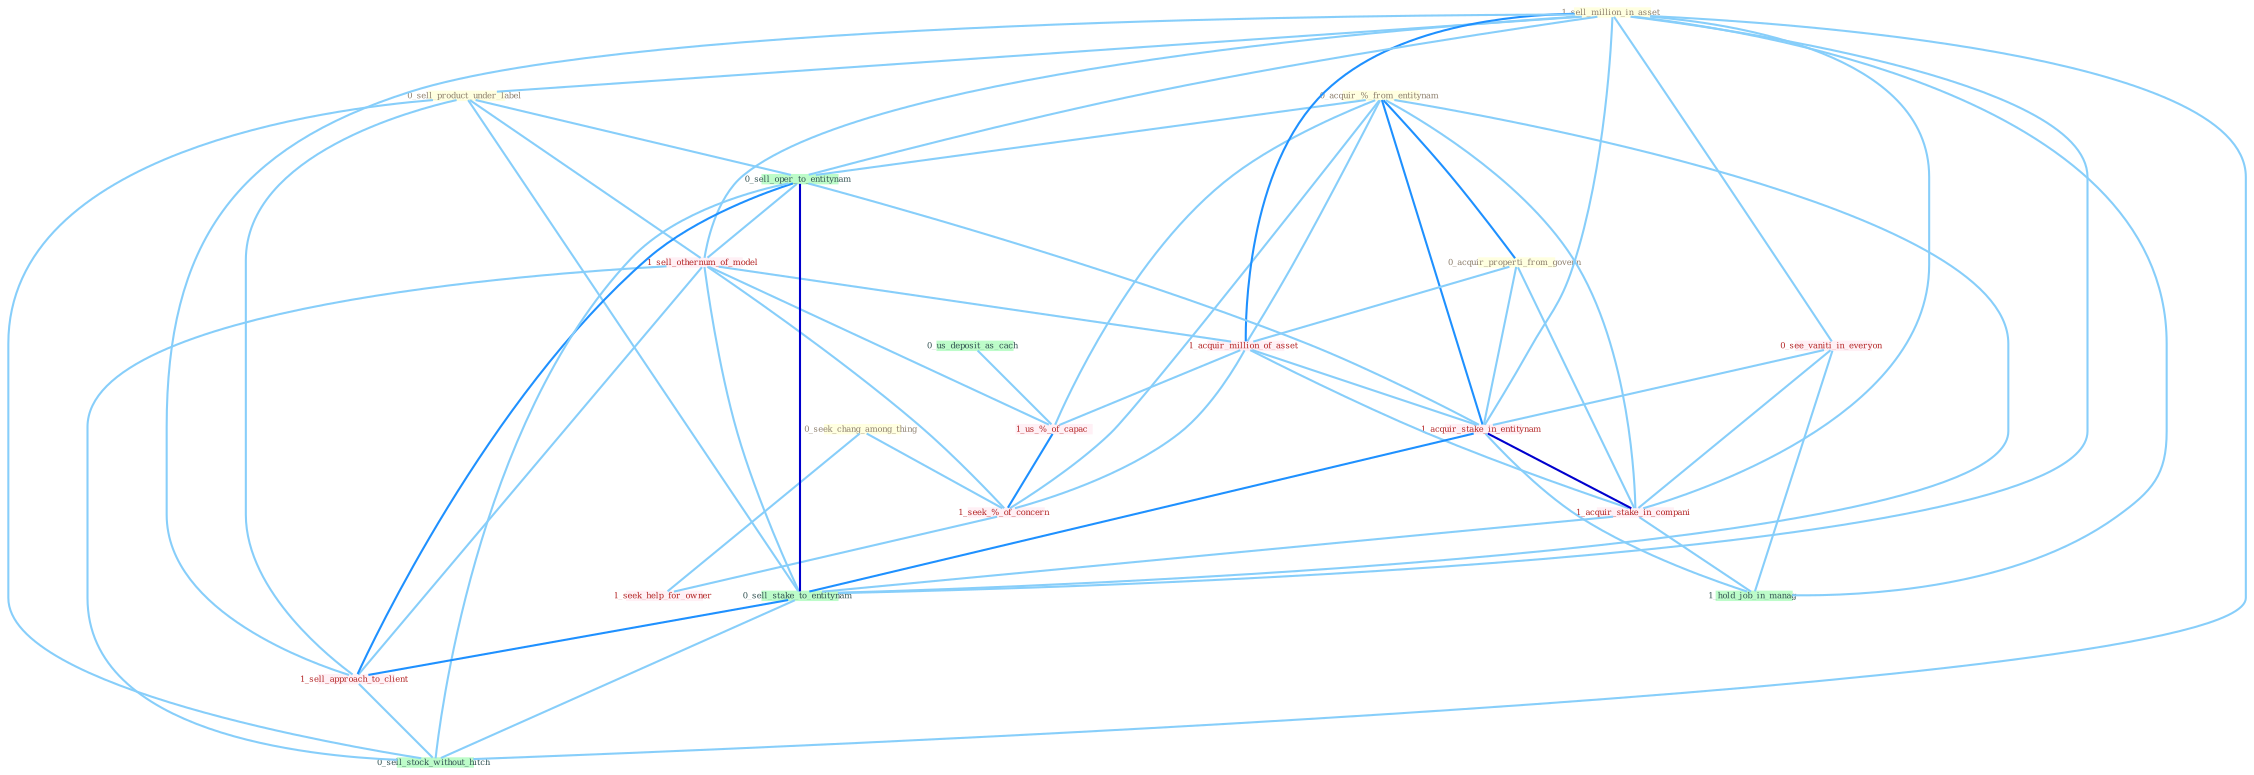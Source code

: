 Graph G{ 
    node
    [shape=polygon,style=filled,width=.5,height=.06,color="#BDFCC9",fixedsize=true,fontsize=4,
    fontcolor="#2f4f4f"];
    {node
    [color="#ffffe0", fontcolor="#8b7d6b"] "0_seek_chang_among_thing " "0_acquir_%_from_entitynam " "1_sell_million_in_asset " "0_acquir_properti_from_govern " "0_sell_product_under_label "}
{node [color="#fff0f5", fontcolor="#b22222"] "1_sell_othernum_of_model " "0_see_vaniti_in_everyon " "1_acquir_million_of_asset " "1_acquir_stake_in_entitynam " "1_acquir_stake_in_compani " "1_us_%_of_capac " "1_sell_approach_to_client " "1_seek_%_of_concern " "1_seek_help_for_owner "}
edge [color="#B0E2FF"];

	"0_seek_chang_among_thing " -- "1_seek_%_of_concern " [w="1", color="#87cefa" ];
	"0_seek_chang_among_thing " -- "1_seek_help_for_owner " [w="1", color="#87cefa" ];
	"0_acquir_%_from_entitynam " -- "0_acquir_properti_from_govern " [w="2", color="#1e90ff" , len=0.8];
	"0_acquir_%_from_entitynam " -- "0_sell_oper_to_entitynam " [w="1", color="#87cefa" ];
	"0_acquir_%_from_entitynam " -- "1_acquir_million_of_asset " [w="1", color="#87cefa" ];
	"0_acquir_%_from_entitynam " -- "1_acquir_stake_in_entitynam " [w="2", color="#1e90ff" , len=0.8];
	"0_acquir_%_from_entitynam " -- "1_acquir_stake_in_compani " [w="1", color="#87cefa" ];
	"0_acquir_%_from_entitynam " -- "0_sell_stake_to_entitynam " [w="1", color="#87cefa" ];
	"0_acquir_%_from_entitynam " -- "1_us_%_of_capac " [w="1", color="#87cefa" ];
	"0_acquir_%_from_entitynam " -- "1_seek_%_of_concern " [w="1", color="#87cefa" ];
	"1_sell_million_in_asset " -- "0_sell_product_under_label " [w="1", color="#87cefa" ];
	"1_sell_million_in_asset " -- "0_sell_oper_to_entitynam " [w="1", color="#87cefa" ];
	"1_sell_million_in_asset " -- "1_sell_othernum_of_model " [w="1", color="#87cefa" ];
	"1_sell_million_in_asset " -- "0_see_vaniti_in_everyon " [w="1", color="#87cefa" ];
	"1_sell_million_in_asset " -- "1_acquir_million_of_asset " [w="2", color="#1e90ff" , len=0.8];
	"1_sell_million_in_asset " -- "1_acquir_stake_in_entitynam " [w="1", color="#87cefa" ];
	"1_sell_million_in_asset " -- "1_acquir_stake_in_compani " [w="1", color="#87cefa" ];
	"1_sell_million_in_asset " -- "0_sell_stake_to_entitynam " [w="1", color="#87cefa" ];
	"1_sell_million_in_asset " -- "1_sell_approach_to_client " [w="1", color="#87cefa" ];
	"1_sell_million_in_asset " -- "1_hold_job_in_manag " [w="1", color="#87cefa" ];
	"1_sell_million_in_asset " -- "0_sell_stock_without_hitch " [w="1", color="#87cefa" ];
	"0_acquir_properti_from_govern " -- "1_acquir_million_of_asset " [w="1", color="#87cefa" ];
	"0_acquir_properti_from_govern " -- "1_acquir_stake_in_entitynam " [w="1", color="#87cefa" ];
	"0_acquir_properti_from_govern " -- "1_acquir_stake_in_compani " [w="1", color="#87cefa" ];
	"0_sell_product_under_label " -- "0_sell_oper_to_entitynam " [w="1", color="#87cefa" ];
	"0_sell_product_under_label " -- "1_sell_othernum_of_model " [w="1", color="#87cefa" ];
	"0_sell_product_under_label " -- "0_sell_stake_to_entitynam " [w="1", color="#87cefa" ];
	"0_sell_product_under_label " -- "1_sell_approach_to_client " [w="1", color="#87cefa" ];
	"0_sell_product_under_label " -- "0_sell_stock_without_hitch " [w="1", color="#87cefa" ];
	"0_sell_oper_to_entitynam " -- "1_sell_othernum_of_model " [w="1", color="#87cefa" ];
	"0_sell_oper_to_entitynam " -- "1_acquir_stake_in_entitynam " [w="1", color="#87cefa" ];
	"0_sell_oper_to_entitynam " -- "0_sell_stake_to_entitynam " [w="3", color="#0000cd" , len=0.6];
	"0_sell_oper_to_entitynam " -- "1_sell_approach_to_client " [w="2", color="#1e90ff" , len=0.8];
	"0_sell_oper_to_entitynam " -- "0_sell_stock_without_hitch " [w="1", color="#87cefa" ];
	"1_sell_othernum_of_model " -- "1_acquir_million_of_asset " [w="1", color="#87cefa" ];
	"1_sell_othernum_of_model " -- "0_sell_stake_to_entitynam " [w="1", color="#87cefa" ];
	"1_sell_othernum_of_model " -- "1_us_%_of_capac " [w="1", color="#87cefa" ];
	"1_sell_othernum_of_model " -- "1_sell_approach_to_client " [w="1", color="#87cefa" ];
	"1_sell_othernum_of_model " -- "0_sell_stock_without_hitch " [w="1", color="#87cefa" ];
	"1_sell_othernum_of_model " -- "1_seek_%_of_concern " [w="1", color="#87cefa" ];
	"0_see_vaniti_in_everyon " -- "1_acquir_stake_in_entitynam " [w="1", color="#87cefa" ];
	"0_see_vaniti_in_everyon " -- "1_acquir_stake_in_compani " [w="1", color="#87cefa" ];
	"0_see_vaniti_in_everyon " -- "1_hold_job_in_manag " [w="1", color="#87cefa" ];
	"1_acquir_million_of_asset " -- "1_acquir_stake_in_entitynam " [w="1", color="#87cefa" ];
	"1_acquir_million_of_asset " -- "1_acquir_stake_in_compani " [w="1", color="#87cefa" ];
	"1_acquir_million_of_asset " -- "1_us_%_of_capac " [w="1", color="#87cefa" ];
	"1_acquir_million_of_asset " -- "1_seek_%_of_concern " [w="1", color="#87cefa" ];
	"0_us_deposit_as_cach " -- "1_us_%_of_capac " [w="1", color="#87cefa" ];
	"1_acquir_stake_in_entitynam " -- "1_acquir_stake_in_compani " [w="3", color="#0000cd" , len=0.6];
	"1_acquir_stake_in_entitynam " -- "0_sell_stake_to_entitynam " [w="2", color="#1e90ff" , len=0.8];
	"1_acquir_stake_in_entitynam " -- "1_hold_job_in_manag " [w="1", color="#87cefa" ];
	"1_acquir_stake_in_compani " -- "0_sell_stake_to_entitynam " [w="1", color="#87cefa" ];
	"1_acquir_stake_in_compani " -- "1_hold_job_in_manag " [w="1", color="#87cefa" ];
	"0_sell_stake_to_entitynam " -- "1_sell_approach_to_client " [w="2", color="#1e90ff" , len=0.8];
	"0_sell_stake_to_entitynam " -- "0_sell_stock_without_hitch " [w="1", color="#87cefa" ];
	"1_us_%_of_capac " -- "1_seek_%_of_concern " [w="2", color="#1e90ff" , len=0.8];
	"1_sell_approach_to_client " -- "0_sell_stock_without_hitch " [w="1", color="#87cefa" ];
	"1_seek_%_of_concern " -- "1_seek_help_for_owner " [w="1", color="#87cefa" ];
}